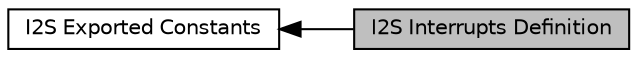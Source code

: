 digraph "I2S Interrupts Definition"
{
  edge [fontname="Helvetica",fontsize="10",labelfontname="Helvetica",labelfontsize="10"];
  node [fontname="Helvetica",fontsize="10",shape=record];
  rankdir=LR;
  Node0 [label="I2S Interrupts Definition",height=0.2,width=0.4,color="black", fillcolor="grey75", style="filled", fontcolor="black"];
  Node1 [label="I2S Exported Constants",height=0.2,width=0.4,color="black", fillcolor="white", style="filled",URL="$group___i2_s___exported___constants.html"];
  Node1->Node0 [shape=plaintext, dir="back", style="solid"];
}
